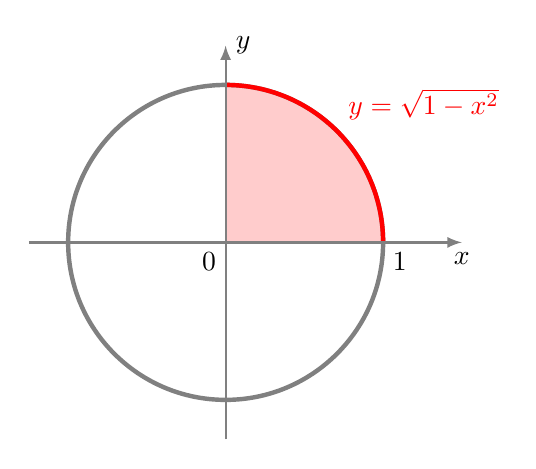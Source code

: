 \begin{tikzpicture}[scale=1]

% Axes


  \fill[ultra thick, color=red!20] (0,0) -- (2,0)  arc (0:90:2cm) -- cycle;
    \draw[ultra thick, gray] (0,0) circle (2cm);
  \draw[ultra thick, color=red] (2,0) arc (0:90:2cm) node[midway,above right] {$y = \sqrt{1-x^ 2}$};

     \draw[->,>=latex,thick, gray] (-2.5,0)--(3,0) node[below,black] {$x$};
     \draw[->,>=latex,thick, gray] (0,-2.5)--(0,2.5) node[right,black] {$y$};  



  \node[below left] at (0,0) {$0$};
  \node[below right] at (2,0) {$1$};
%  \draw[blue, thick] (0,0)--(0,1) node[midway, left] {$1$};

\end{tikzpicture}